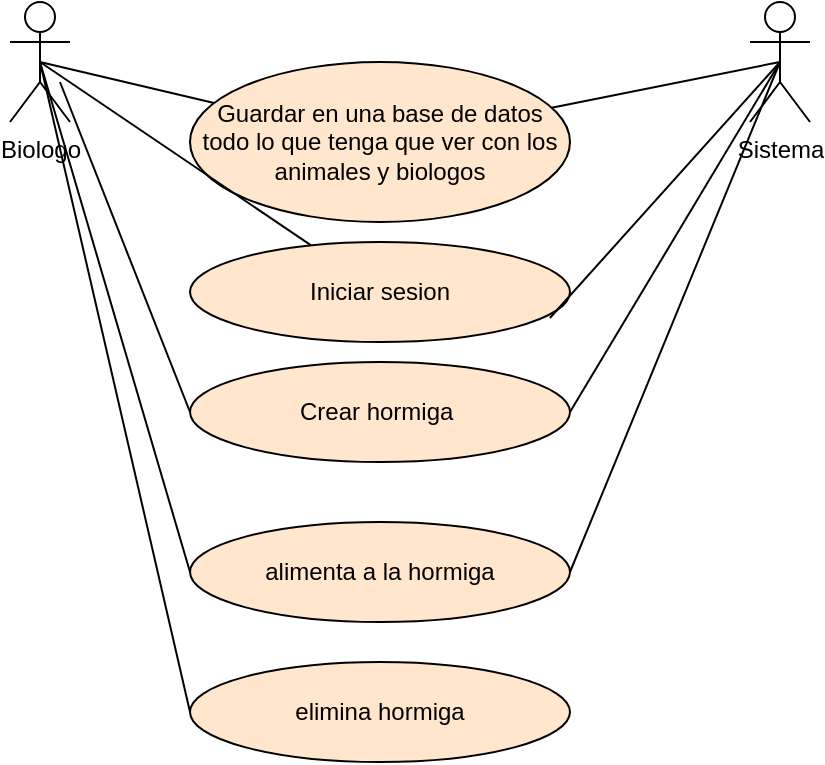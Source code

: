 <mxfile>
    <diagram id="0XBJaeWB9MbUAzusgIfr" name="Page-1">
        <mxGraphModel dx="746" dy="437" grid="1" gridSize="10" guides="1" tooltips="1" connect="1" arrows="1" fold="1" page="1" pageScale="1" pageWidth="850" pageHeight="1100" math="0" shadow="0">
            <root>
                <mxCell id="0"/>
                <mxCell id="1" parent="0"/>
                <mxCell id="2" value="Biologo" style="shape=umlActor;verticalLabelPosition=bottom;verticalAlign=top;html=1;" parent="1" vertex="1">
                    <mxGeometry x="80" y="370" width="30" height="60" as="geometry"/>
                </mxCell>
                <mxCell id="3" value="Sistema" style="shape=umlActor;verticalLabelPosition=bottom;verticalAlign=top;html=1;" parent="1" vertex="1">
                    <mxGeometry x="450" y="370" width="30" height="60" as="geometry"/>
                </mxCell>
                <mxCell id="4" value="Guardar en una base de datos todo lo que tenga que ver con los animales y biologos" style="ellipse;whiteSpace=wrap;html=1;fillColor=#FFE6CC;" parent="1" vertex="1">
                    <mxGeometry x="170" y="400" width="190" height="80" as="geometry"/>
                </mxCell>
                <mxCell id="5" value="Iniciar sesion" style="ellipse;whiteSpace=wrap;html=1;fillColor=#FFE6CC;" vertex="1" parent="1">
                    <mxGeometry x="170" y="490" width="190" height="50" as="geometry"/>
                </mxCell>
                <mxCell id="6" value="Crear hormiga&amp;nbsp;" style="ellipse;whiteSpace=wrap;html=1;fillColor=#FFE6CC;" vertex="1" parent="1">
                    <mxGeometry x="170" y="550" width="190" height="50" as="geometry"/>
                </mxCell>
                <mxCell id="7" value="alimenta a la hormiga" style="ellipse;whiteSpace=wrap;html=1;fillColor=#FFE6CC;" vertex="1" parent="1">
                    <mxGeometry x="170" y="630" width="190" height="50" as="geometry"/>
                </mxCell>
                <mxCell id="8" value="elimina hormiga" style="ellipse;whiteSpace=wrap;html=1;fillColor=#FFE6CC;" vertex="1" parent="1">
                    <mxGeometry x="170" y="700" width="190" height="50" as="geometry"/>
                </mxCell>
                <mxCell id="9" value="" style="endArrow=none;html=1;entryX=0.5;entryY=0.5;entryDx=0;entryDy=0;entryPerimeter=0;" edge="1" parent="1" source="4" target="3">
                    <mxGeometry width="50" height="50" relative="1" as="geometry">
                        <mxPoint x="340" y="580" as="sourcePoint"/>
                        <mxPoint x="440" y="410" as="targetPoint"/>
                        <Array as="points"/>
                    </mxGeometry>
                </mxCell>
                <mxCell id="10" value="" style="endArrow=none;html=1;exitX=0.5;exitY=0.5;exitDx=0;exitDy=0;exitPerimeter=0;" edge="1" parent="1" source="2" target="4">
                    <mxGeometry width="50" height="50" relative="1" as="geometry">
                        <mxPoint x="120" y="480" as="sourcePoint"/>
                        <mxPoint x="170" y="430" as="targetPoint"/>
                    </mxGeometry>
                </mxCell>
                <mxCell id="11" value="" style="endArrow=none;html=1;exitX=0.5;exitY=0.5;exitDx=0;exitDy=0;exitPerimeter=0;" edge="1" parent="1" source="2" target="5">
                    <mxGeometry width="50" height="50" relative="1" as="geometry">
                        <mxPoint x="105" y="410" as="sourcePoint"/>
                        <mxPoint x="192.07" y="430.487" as="targetPoint"/>
                    </mxGeometry>
                </mxCell>
                <mxCell id="12" value="" style="endArrow=none;html=1;exitX=0.5;exitY=0.5;exitDx=0;exitDy=0;exitPerimeter=0;entryX=0;entryY=0.5;entryDx=0;entryDy=0;" edge="1" parent="1" target="6">
                    <mxGeometry width="50" height="50" relative="1" as="geometry">
                        <mxPoint x="105" y="410" as="sourcePoint"/>
                        <mxPoint x="240.558" y="501.701" as="targetPoint"/>
                    </mxGeometry>
                </mxCell>
                <mxCell id="13" value="" style="endArrow=none;html=1;exitX=0.5;exitY=0.5;exitDx=0;exitDy=0;exitPerimeter=0;entryX=0;entryY=0.5;entryDx=0;entryDy=0;" edge="1" parent="1" source="2" target="7">
                    <mxGeometry width="50" height="50" relative="1" as="geometry">
                        <mxPoint x="115" y="420" as="sourcePoint"/>
                        <mxPoint x="250.558" y="511.701" as="targetPoint"/>
                    </mxGeometry>
                </mxCell>
                <mxCell id="14" value="" style="endArrow=none;html=1;exitX=0.5;exitY=0.5;exitDx=0;exitDy=0;exitPerimeter=0;entryX=0;entryY=0.5;entryDx=0;entryDy=0;" edge="1" parent="1" source="2" target="8">
                    <mxGeometry width="50" height="50" relative="1" as="geometry">
                        <mxPoint x="125" y="430" as="sourcePoint"/>
                        <mxPoint x="260.558" y="521.701" as="targetPoint"/>
                    </mxGeometry>
                </mxCell>
                <mxCell id="15" value="" style="endArrow=none;html=1;entryX=0.5;entryY=0.5;entryDx=0;entryDy=0;entryPerimeter=0;exitX=0.947;exitY=0.76;exitDx=0;exitDy=0;exitPerimeter=0;" edge="1" parent="1" source="5" target="3">
                    <mxGeometry width="50" height="50" relative="1" as="geometry">
                        <mxPoint x="360.811" y="432.838" as="sourcePoint"/>
                        <mxPoint x="475" y="410" as="targetPoint"/>
                        <Array as="points"/>
                    </mxGeometry>
                </mxCell>
                <mxCell id="16" value="" style="endArrow=none;html=1;entryX=0.5;entryY=0.5;entryDx=0;entryDy=0;entryPerimeter=0;exitX=1;exitY=0.5;exitDx=0;exitDy=0;" edge="1" parent="1" source="6" target="3">
                    <mxGeometry width="50" height="50" relative="1" as="geometry">
                        <mxPoint x="359.93" y="538" as="sourcePoint"/>
                        <mxPoint x="475" y="410" as="targetPoint"/>
                        <Array as="points"/>
                    </mxGeometry>
                </mxCell>
                <mxCell id="17" value="" style="endArrow=none;html=1;entryX=0.5;entryY=0.5;entryDx=0;entryDy=0;entryPerimeter=0;exitX=1;exitY=0.5;exitDx=0;exitDy=0;" edge="1" parent="1" source="7" target="3">
                    <mxGeometry width="50" height="50" relative="1" as="geometry">
                        <mxPoint x="370" y="585" as="sourcePoint"/>
                        <mxPoint x="475" y="410" as="targetPoint"/>
                        <Array as="points"/>
                    </mxGeometry>
                </mxCell>
            </root>
        </mxGraphModel>
    </diagram>
</mxfile>